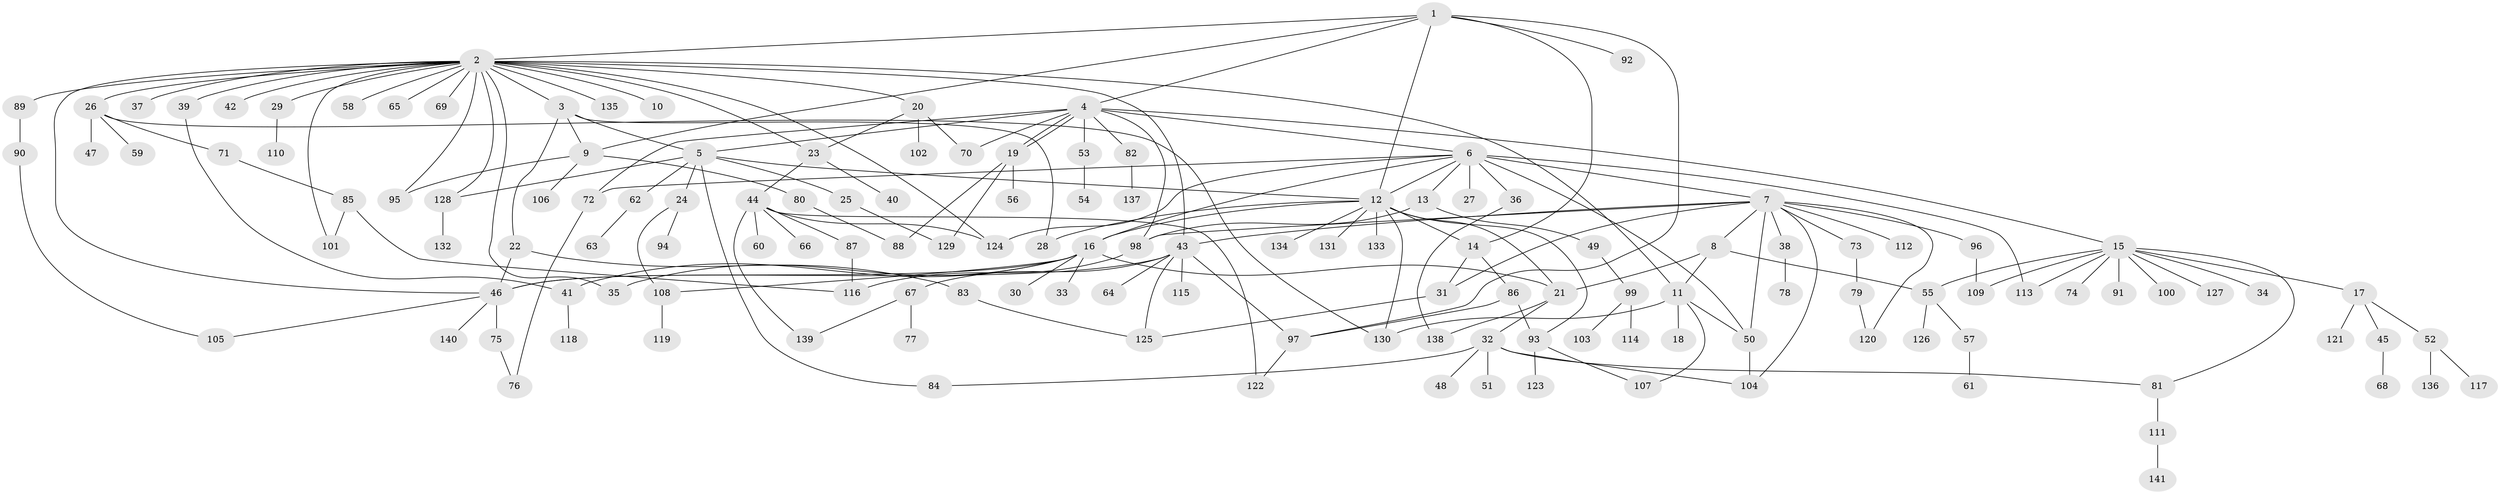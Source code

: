 // Generated by graph-tools (version 1.1) at 2025/48/03/09/25 04:48:28]
// undirected, 141 vertices, 196 edges
graph export_dot {
graph [start="1"]
  node [color=gray90,style=filled];
  1;
  2;
  3;
  4;
  5;
  6;
  7;
  8;
  9;
  10;
  11;
  12;
  13;
  14;
  15;
  16;
  17;
  18;
  19;
  20;
  21;
  22;
  23;
  24;
  25;
  26;
  27;
  28;
  29;
  30;
  31;
  32;
  33;
  34;
  35;
  36;
  37;
  38;
  39;
  40;
  41;
  42;
  43;
  44;
  45;
  46;
  47;
  48;
  49;
  50;
  51;
  52;
  53;
  54;
  55;
  56;
  57;
  58;
  59;
  60;
  61;
  62;
  63;
  64;
  65;
  66;
  67;
  68;
  69;
  70;
  71;
  72;
  73;
  74;
  75;
  76;
  77;
  78;
  79;
  80;
  81;
  82;
  83;
  84;
  85;
  86;
  87;
  88;
  89;
  90;
  91;
  92;
  93;
  94;
  95;
  96;
  97;
  98;
  99;
  100;
  101;
  102;
  103;
  104;
  105;
  106;
  107;
  108;
  109;
  110;
  111;
  112;
  113;
  114;
  115;
  116;
  117;
  118;
  119;
  120;
  121;
  122;
  123;
  124;
  125;
  126;
  127;
  128;
  129;
  130;
  131;
  132;
  133;
  134;
  135;
  136;
  137;
  138;
  139;
  140;
  141;
  1 -- 2;
  1 -- 4;
  1 -- 9;
  1 -- 12;
  1 -- 14;
  1 -- 92;
  1 -- 97;
  2 -- 3;
  2 -- 10;
  2 -- 11;
  2 -- 20;
  2 -- 23;
  2 -- 26;
  2 -- 29;
  2 -- 35;
  2 -- 37;
  2 -- 39;
  2 -- 42;
  2 -- 43;
  2 -- 46;
  2 -- 58;
  2 -- 65;
  2 -- 69;
  2 -- 89;
  2 -- 95;
  2 -- 101;
  2 -- 124;
  2 -- 128;
  2 -- 135;
  3 -- 5;
  3 -- 9;
  3 -- 22;
  3 -- 28;
  4 -- 5;
  4 -- 6;
  4 -- 15;
  4 -- 19;
  4 -- 19;
  4 -- 53;
  4 -- 70;
  4 -- 72;
  4 -- 82;
  4 -- 98;
  5 -- 12;
  5 -- 24;
  5 -- 25;
  5 -- 62;
  5 -- 84;
  5 -- 128;
  6 -- 7;
  6 -- 12;
  6 -- 13;
  6 -- 16;
  6 -- 27;
  6 -- 36;
  6 -- 50;
  6 -- 72;
  6 -- 113;
  6 -- 124;
  7 -- 8;
  7 -- 31;
  7 -- 38;
  7 -- 43;
  7 -- 50;
  7 -- 73;
  7 -- 96;
  7 -- 98;
  7 -- 104;
  7 -- 112;
  7 -- 120;
  8 -- 11;
  8 -- 21;
  8 -- 55;
  9 -- 80;
  9 -- 95;
  9 -- 106;
  11 -- 18;
  11 -- 50;
  11 -- 107;
  11 -- 130;
  12 -- 14;
  12 -- 16;
  12 -- 21;
  12 -- 28;
  12 -- 93;
  12 -- 130;
  12 -- 131;
  12 -- 133;
  12 -- 134;
  13 -- 49;
  13 -- 98;
  14 -- 31;
  14 -- 86;
  15 -- 17;
  15 -- 34;
  15 -- 55;
  15 -- 74;
  15 -- 81;
  15 -- 91;
  15 -- 100;
  15 -- 109;
  15 -- 113;
  15 -- 127;
  16 -- 21;
  16 -- 30;
  16 -- 33;
  16 -- 35;
  16 -- 41;
  16 -- 46;
  16 -- 108;
  17 -- 45;
  17 -- 52;
  17 -- 121;
  19 -- 56;
  19 -- 88;
  19 -- 129;
  20 -- 23;
  20 -- 70;
  20 -- 102;
  21 -- 32;
  21 -- 138;
  22 -- 46;
  22 -- 83;
  23 -- 40;
  23 -- 44;
  24 -- 94;
  24 -- 108;
  25 -- 129;
  26 -- 47;
  26 -- 59;
  26 -- 71;
  26 -- 130;
  29 -- 110;
  31 -- 125;
  32 -- 48;
  32 -- 51;
  32 -- 81;
  32 -- 84;
  32 -- 104;
  36 -- 138;
  38 -- 78;
  39 -- 41;
  41 -- 118;
  43 -- 46;
  43 -- 64;
  43 -- 67;
  43 -- 97;
  43 -- 115;
  43 -- 125;
  44 -- 60;
  44 -- 66;
  44 -- 87;
  44 -- 122;
  44 -- 124;
  44 -- 139;
  45 -- 68;
  46 -- 75;
  46 -- 105;
  46 -- 140;
  49 -- 99;
  50 -- 104;
  52 -- 117;
  52 -- 136;
  53 -- 54;
  55 -- 57;
  55 -- 126;
  57 -- 61;
  62 -- 63;
  67 -- 77;
  67 -- 139;
  71 -- 85;
  72 -- 76;
  73 -- 79;
  75 -- 76;
  79 -- 120;
  80 -- 88;
  81 -- 111;
  82 -- 137;
  83 -- 125;
  85 -- 101;
  85 -- 116;
  86 -- 93;
  86 -- 97;
  87 -- 116;
  89 -- 90;
  90 -- 105;
  93 -- 107;
  93 -- 123;
  96 -- 109;
  97 -- 122;
  98 -- 116;
  99 -- 103;
  99 -- 114;
  108 -- 119;
  111 -- 141;
  128 -- 132;
}
